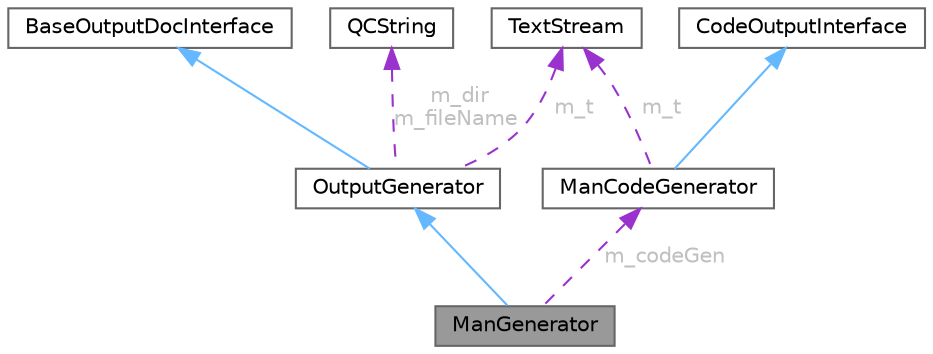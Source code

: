 digraph "ManGenerator"
{
 // INTERACTIVE_SVG=YES
 // LATEX_PDF_SIZE
  bgcolor="transparent";
  edge [fontname=Helvetica,fontsize=10,labelfontname=Helvetica,labelfontsize=10];
  node [fontname=Helvetica,fontsize=10,shape=box,height=0.2,width=0.4];
  Node1 [label="ManGenerator",height=0.2,width=0.4,color="gray40", fillcolor="grey60", style="filled", fontcolor="black",tooltip="Generator for Man page output."];
  Node2 -> Node1 [dir="back",color="steelblue1",style="solid"];
  Node2 [label="OutputGenerator",height=0.2,width=0.4,color="gray40", fillcolor="white", style="filled",URL="$d3/d8e/class_output_generator.html",tooltip="Abstract output generator."];
  Node3 -> Node2 [dir="back",color="steelblue1",style="solid"];
  Node3 [label="BaseOutputDocInterface",height=0.2,width=0.4,color="gray40", fillcolor="white", style="filled",URL="$df/d27/class_base_output_doc_interface.html",tooltip="Base Interface used for generating output outside of the comment blocks."];
  Node4 -> Node2 [dir="back",color="darkorchid3",style="dashed",label=" m_t",fontcolor="grey" ];
  Node4 [label="TextStream",height=0.2,width=0.4,color="gray40", fillcolor="white", style="filled",URL="$d3/d30/class_text_stream.html",tooltip="Text streaming class that buffers data."];
  Node5 -> Node2 [dir="back",color="darkorchid3",style="dashed",label=" m_dir\nm_fileName",fontcolor="grey" ];
  Node5 [label="QCString",height=0.2,width=0.4,color="gray40", fillcolor="white", style="filled",URL="$d9/d45/class_q_c_string.html",tooltip="This is an alternative implementation of QCString."];
  Node6 -> Node1 [dir="back",color="darkorchid3",style="dashed",label=" m_codeGen",fontcolor="grey" ];
  Node6 [label="ManCodeGenerator",height=0.2,width=0.4,color="gray40", fillcolor="white", style="filled",URL="$db/d92/class_man_code_generator.html",tooltip="Generator for Man page code fragments."];
  Node7 -> Node6 [dir="back",color="steelblue1",style="solid"];
  Node7 [label="CodeOutputInterface",height=0.2,width=0.4,color="gray40", fillcolor="white", style="filled",URL="$d5/d9c/class_code_output_interface.html",tooltip="Output interface for code parser."];
  Node4 -> Node6 [dir="back",color="darkorchid3",style="dashed",label=" m_t",fontcolor="grey" ];
}
